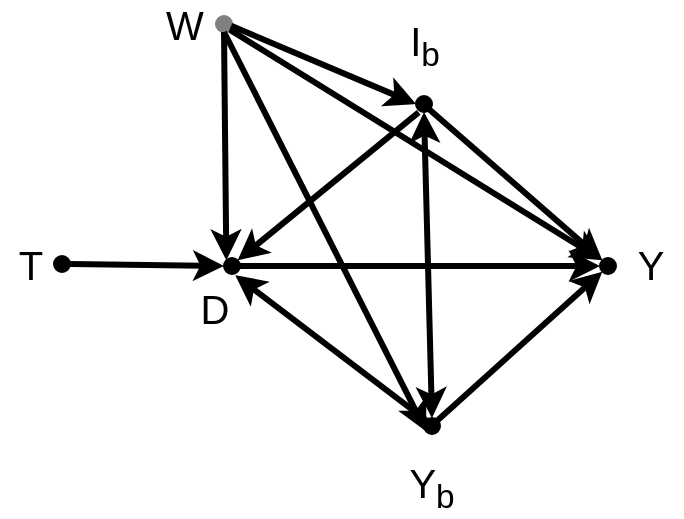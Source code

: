 <mxGraphModel dx="901" dy="735" grid="1" gridSize="10" guides="1" tooltips="1" connect="1" arrows="1" fold="1" page="1" pageScale="1" pageWidth="827" pageHeight="1169" background="#ffffff"><root><mxCell id="0"/><mxCell id="1" parent="0"/><mxCell id="32" value="&lt;font style=&quot;font-size: 20px&quot;&gt;&lt;font style=&quot;font-size: 20px&quot;&gt;Y&lt;/font&gt;&lt;/font&gt;" style="text;html=1;strokeColor=none;fillColor=none;align=center;verticalAlign=middle;whiteSpace=wrap;rounded=0;" parent="1" vertex="1"><mxGeometry x="344.016" y="159.824" width="30.984" height="21.176" as="geometry"/></mxCell><mxCell id="49" value="&lt;div style=&quot;font-size: 20px&quot;&gt;&lt;font style=&quot;font-size: 20px&quot;&gt;T&lt;/font&gt;&lt;/div&gt;" style="text;html=1;strokeColor=none;fillColor=none;align=center;verticalAlign=middle;whiteSpace=wrap;rounded=0;" parent="1" vertex="1"><mxGeometry x="34" y="159.824" width="30.984" height="21.176" as="geometry"/></mxCell><mxCell id="50" value="" style="ellipse;whiteSpace=wrap;html=1;aspect=fixed;fillColor=#000000;" parent="1" vertex="1"><mxGeometry x="61" y="166" width="8" height="8" as="geometry"/></mxCell><mxCell id="51" value="" style="ellipse;whiteSpace=wrap;html=1;aspect=fixed;fillColor=#808080;strokeColor=#808080;" parent="1" vertex="1"><mxGeometry x="142" y="46" width="8" height="8" as="geometry"/></mxCell><mxCell id="52" value="&lt;font style=&quot;font-size: 20px&quot;&gt;&lt;font style=&quot;font-size: 20px&quot;&gt;W&lt;/font&gt;&lt;/font&gt;" style="text;html=1;strokeColor=none;fillColor=none;align=center;verticalAlign=middle;whiteSpace=wrap;rounded=0;strokeWidth=1;" parent="1" vertex="1"><mxGeometry x="111" y="39.824" width="30.984" height="21.176" as="geometry"/></mxCell><mxCell id="54" value="&lt;div style=&quot;font-size: 20px&quot;&gt;&lt;font style=&quot;font-size: 20px&quot;&gt;D&lt;/font&gt;&lt;/div&gt;" style="text;html=1;strokeColor=none;fillColor=none;align=center;verticalAlign=middle;whiteSpace=wrap;rounded=0;" parent="1" vertex="1"><mxGeometry x="126" y="181.224" width="30.984" height="21.176" as="geometry"/></mxCell><mxCell id="55" value="" style="ellipse;whiteSpace=wrap;html=1;aspect=fixed;fillColor=#000000;perimeterSpacing=0;" parent="1" vertex="1"><mxGeometry x="146" y="167" width="8" height="8" as="geometry"/></mxCell><mxCell id="56" value="&lt;font style=&quot;font-size: 20px&quot;&gt;I&lt;sub&gt;b&lt;/sub&gt;&lt;/font&gt;" style="text;html=1;strokeColor=none;fillColor=none;align=center;verticalAlign=middle;whiteSpace=wrap;rounded=0;strokeWidth=1;" parent="1" vertex="1"><mxGeometry x="231" y="50.824" width="30.984" height="21.176" as="geometry"/></mxCell><mxCell id="59" value="" style="ellipse;whiteSpace=wrap;html=1;aspect=fixed;fillColor=#000000;perimeterSpacing=0;" parent="1" vertex="1"><mxGeometry x="242" y="86" width="8" height="8" as="geometry"/></mxCell><mxCell id="60" value="&lt;font style=&quot;font-size: 20px&quot;&gt;Y&lt;sub&gt;b&lt;/sub&gt;&lt;/font&gt;" style="text;html=1;strokeColor=none;fillColor=none;align=center;verticalAlign=middle;whiteSpace=wrap;rounded=0;strokeWidth=1;" parent="1" vertex="1"><mxGeometry x="235" y="271" width="30" height="21" as="geometry"/></mxCell><mxCell id="61" value="" style="ellipse;whiteSpace=wrap;html=1;aspect=fixed;fillColor=#000000;perimeterSpacing=0;" parent="1" vertex="1"><mxGeometry x="246" y="247" width="8" height="8" as="geometry"/></mxCell><mxCell id="63" value="" style="ellipse;whiteSpace=wrap;html=1;aspect=fixed;fillColor=#000000;perimeterSpacing=0;" parent="1" vertex="1"><mxGeometry x="334" y="167" width="8" height="8" as="geometry"/></mxCell><mxCell id="65" value="" style="startArrow=classic;endArrow=classic;html=1;entryX=0.5;entryY=0;strokeWidth=3;exitX=0.5;exitY=1;" parent="1" source="59" target="61" edge="1"><mxGeometry width="50" height="50" relative="1" as="geometry"><mxPoint x="131" y="-33" as="sourcePoint"/><mxPoint x="344" y="-33" as="targetPoint"/></mxGeometry></mxCell><mxCell id="66" value="" style="endArrow=classic;html=1;exitX=1;exitY=0.5;strokeWidth=3;entryX=0;entryY=0.5;" parent="1" source="50" target="55" edge="1"><mxGeometry width="50" height="50" relative="1" as="geometry"><mxPoint x="16.952" y="206.333" as="sourcePoint"/><mxPoint x="232.19" y="115.857" as="targetPoint"/></mxGeometry></mxCell><mxCell id="68" value="" style="endArrow=classic;html=1;exitX=1;exitY=0.5;strokeWidth=3;entryX=0;entryY=0.5;" parent="1" source="55" target="63" edge="1"><mxGeometry width="50" height="50" relative="1" as="geometry"><mxPoint x="170.833" y="171.333" as="sourcePoint"/><mxPoint x="325.833" y="171.333" as="targetPoint"/></mxGeometry></mxCell><mxCell id="69" value="" style="endArrow=classic;html=1;strokeWidth=3;entryX=0;entryY=0;exitX=0.5;exitY=1;" parent="1" source="51" target="55" edge="1"><mxGeometry width="50" height="50" relative="1" as="geometry"><mxPoint x="66" y="101" as="sourcePoint"/><mxPoint x="155.69" y="180.897" as="targetPoint"/></mxGeometry></mxCell><mxCell id="70" value="" style="endArrow=classic;html=1;strokeWidth=3;entryX=1;entryY=0;exitX=0.167;exitY=1.027;exitPerimeter=0;" parent="1" source="59" target="55" edge="1"><mxGeometry width="50" height="50" relative="1" as="geometry"><mxPoint x="130.204" y="83.35" as="sourcePoint"/><mxPoint x="213.117" y="155.194" as="targetPoint"/></mxGeometry></mxCell><mxCell id="71" value="" style="endArrow=classic;html=1;strokeWidth=3;entryX=0.703;entryY=1.072;exitX=0;exitY=0;entryPerimeter=0;" parent="1" source="61" target="55" edge="1"><mxGeometry width="50" height="50" relative="1" as="geometry"><mxPoint x="213.291" y="191.214" as="sourcePoint"/><mxPoint x="144.748" y="265.194" as="targetPoint"/></mxGeometry></mxCell><mxCell id="72" value="" style="endArrow=classic;html=1;strokeWidth=3;entryX=0;entryY=0;exitX=1;exitY=1;" parent="1" source="59" target="63" edge="1"><mxGeometry width="50" height="50" relative="1" as="geometry"><mxPoint x="335.291" y="72.214" as="sourcePoint"/><mxPoint x="266.748" y="146.194" as="targetPoint"/></mxGeometry></mxCell><mxCell id="73" value="" style="endArrow=classic;html=1;strokeWidth=3;entryX=0;entryY=1;exitX=1;exitY=0;" parent="1" source="61" target="63" edge="1"><mxGeometry width="50" height="50" relative="1" as="geometry"><mxPoint x="334.291" y="178.214" as="sourcePoint"/><mxPoint x="265.748" y="252.194" as="targetPoint"/></mxGeometry></mxCell><mxCell id="74" value="" style="endArrow=classic;html=1;strokeWidth=3;entryX=0;entryY=0;exitX=1;exitY=1;" parent="1" source="51" target="63" edge="1"><mxGeometry width="50" height="50" relative="1" as="geometry"><mxPoint x="150" y="50" as="sourcePoint"/><mxPoint x="166" y="121" as="targetPoint"/></mxGeometry></mxCell><mxCell id="75" value="" style="endArrow=classic;html=1;strokeWidth=3;exitX=0.949;exitY=0.616;entryX=0;entryY=0.5;exitPerimeter=0;" parent="1" source="51" target="59" edge="1"><mxGeometry width="50" height="50" relative="1" as="geometry"><mxPoint x="76" y="104" as="sourcePoint"/><mxPoint x="236" y="81" as="targetPoint"/></mxGeometry></mxCell><mxCell id="76" value="" style="endArrow=classic;html=1;strokeWidth=3;exitX=0.5;exitY=1;entryX=0;entryY=1;" parent="1" source="51" target="61" edge="1"><mxGeometry width="50" height="50" relative="1" as="geometry"><mxPoint x="74.619" y="101" as="sourcePoint"/><mxPoint x="186" y="221" as="targetPoint"/></mxGeometry></mxCell></root></mxGraphModel>